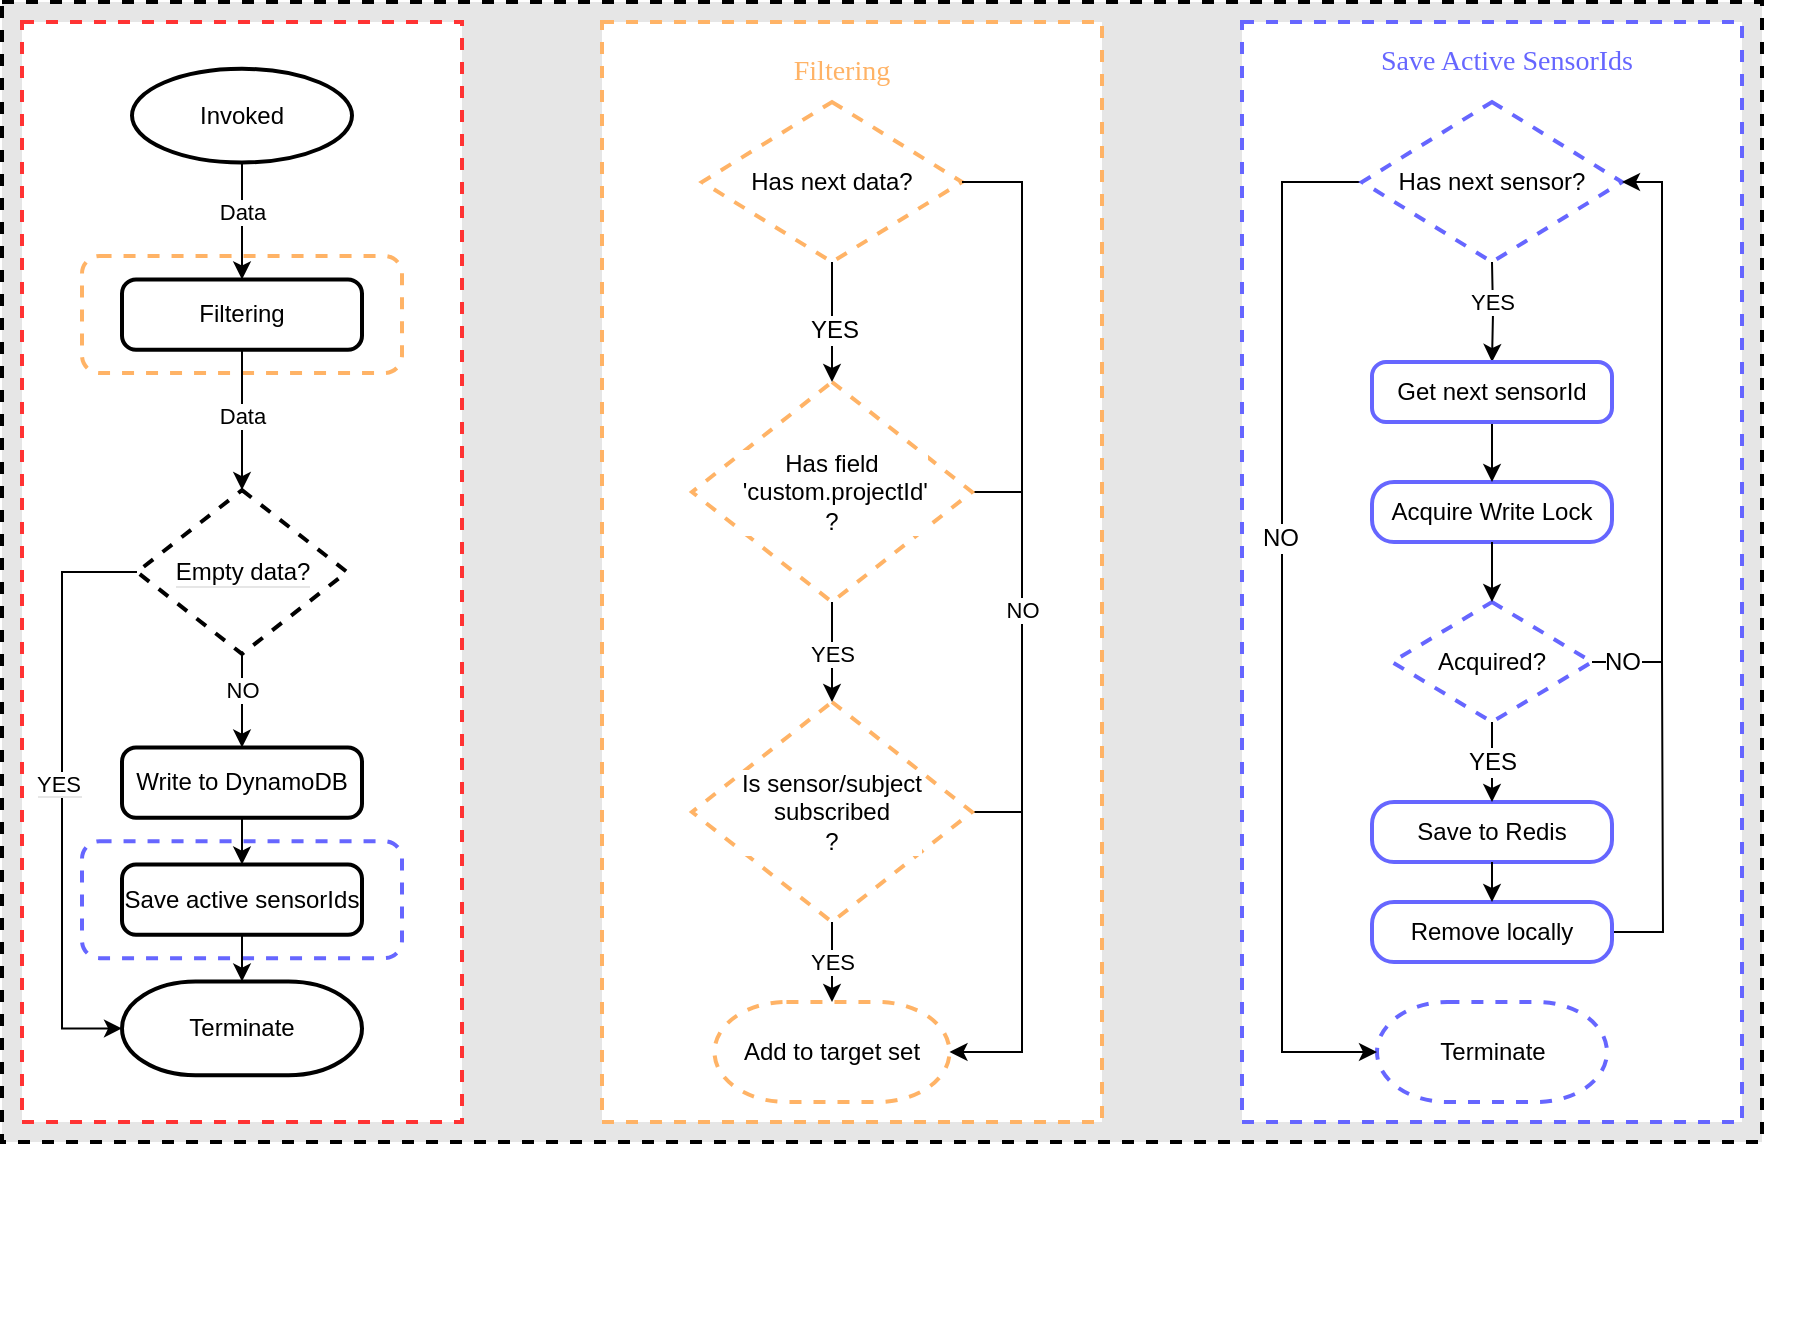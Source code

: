 <mxfile version="20.5.3" type="github">
  <diagram id="m2yf274t8tq8ouvesx9-" name="Page-1">
    <mxGraphModel dx="1426" dy="1963" grid="1" gridSize="10" guides="1" tooltips="1" connect="1" arrows="1" fold="1" page="1" pageScale="1" pageWidth="827" pageHeight="1169" math="0" shadow="0">
      <root>
        <mxCell id="0" />
        <mxCell id="1" parent="0" />
        <mxCell id="zfzZaOAXR4KBhkY2sdG--199" value="" style="rounded=0;whiteSpace=wrap;html=1;dashed=1;labelBackgroundColor=#FFFFFF;strokeColor=#000000;strokeWidth=2;fontFamily=Helvetica;fontSize=12;fontColor=#6666FF;fillColor=#E6E6E6;gradientColor=none;" parent="1" vertex="1">
          <mxGeometry x="70" y="-90" width="880" height="570" as="geometry" />
        </mxCell>
        <mxCell id="zfzZaOAXR4KBhkY2sdG--198" value="" style="group" parent="1" vertex="1" connectable="0">
          <mxGeometry x="80" y="-80" width="890" height="650" as="geometry" />
        </mxCell>
        <mxCell id="zfzZaOAXR4KBhkY2sdG--197" value="" style="group" parent="zfzZaOAXR4KBhkY2sdG--198" vertex="1" connectable="0">
          <mxGeometry width="890" height="650" as="geometry" />
        </mxCell>
        <mxCell id="zfzZaOAXR4KBhkY2sdG--44" value="" style="rounded=0;whiteSpace=wrap;html=1;dashed=1;labelBackgroundColor=#E6E6E6;strokeColor=#FF3333;strokeWidth=2;fillColor=#FFFFFF;gradientColor=none;align=center;container=0;" parent="zfzZaOAXR4KBhkY2sdG--197" vertex="1">
          <mxGeometry width="220" height="550" as="geometry" />
        </mxCell>
        <mxCell id="zfzZaOAXR4KBhkY2sdG--39" value="" style="rounded=1;whiteSpace=wrap;html=1;dashed=1;labelBackgroundColor=#E6E6E6;strokeWidth=2;fillColor=#FFFFFF;gradientColor=none;strokeColor=#6666FF;align=center;container=0;" parent="zfzZaOAXR4KBhkY2sdG--197" vertex="1">
          <mxGeometry x="30" y="409.574" width="160" height="58.511" as="geometry" />
        </mxCell>
        <mxCell id="zfzZaOAXR4KBhkY2sdG--38" value="" style="rounded=1;whiteSpace=wrap;html=1;dashed=1;labelBackgroundColor=#E6E6E6;strokeWidth=2;fillColor=#FFFFFF;gradientColor=none;strokeColor=#FFB366;align=center;container=0;" parent="zfzZaOAXR4KBhkY2sdG--197" vertex="1">
          <mxGeometry x="30" y="117.021" width="160" height="58.511" as="geometry" />
        </mxCell>
        <mxCell id="zfzZaOAXR4KBhkY2sdG--1" value="Terminate" style="strokeWidth=2;html=1;shape=mxgraph.flowchart.terminator;whiteSpace=wrap;align=center;container=0;" parent="zfzZaOAXR4KBhkY2sdG--197" vertex="1">
          <mxGeometry x="50" y="479.787" width="120" height="46.809" as="geometry" />
        </mxCell>
        <mxCell id="zfzZaOAXR4KBhkY2sdG--2" value="Invoked" style="strokeWidth=2;html=1;shape=mxgraph.flowchart.start_1;whiteSpace=wrap;align=center;container=0;" parent="zfzZaOAXR4KBhkY2sdG--197" vertex="1">
          <mxGeometry x="55" y="23.404" width="110" height="46.809" as="geometry" />
        </mxCell>
        <mxCell id="zfzZaOAXR4KBhkY2sdG--3" value="Filtering" style="rounded=1;whiteSpace=wrap;html=1;absoluteArcSize=1;arcSize=14;strokeWidth=2;align=center;container=0;" parent="zfzZaOAXR4KBhkY2sdG--197" vertex="1">
          <mxGeometry x="50" y="128.723" width="120" height="35.106" as="geometry" />
        </mxCell>
        <mxCell id="zfzZaOAXR4KBhkY2sdG--4" style="edgeStyle=orthogonalEdgeStyle;rounded=0;orthogonalLoop=1;jettySize=auto;html=1;entryX=0.5;entryY=0;entryDx=0;entryDy=0;align=center;" parent="zfzZaOAXR4KBhkY2sdG--197" source="zfzZaOAXR4KBhkY2sdG--2" target="zfzZaOAXR4KBhkY2sdG--3" edge="1">
          <mxGeometry relative="1" as="geometry" />
        </mxCell>
        <mxCell id="zfzZaOAXR4KBhkY2sdG--5" value="Data" style="edgeLabel;html=1;align=center;verticalAlign=middle;resizable=0;points=[];labelBackgroundColor=#FFFFFF;container=0;" parent="zfzZaOAXR4KBhkY2sdG--4" vertex="1" connectable="0">
          <mxGeometry x="-0.143" y="3" relative="1" as="geometry">
            <mxPoint x="-3" as="offset" />
          </mxGeometry>
        </mxCell>
        <mxCell id="zfzZaOAXR4KBhkY2sdG--21" style="edgeStyle=orthogonalEdgeStyle;rounded=0;orthogonalLoop=1;jettySize=auto;html=1;entryX=0;entryY=0.5;entryDx=0;entryDy=0;entryPerimeter=0;exitX=0;exitY=0.5;exitDx=0;exitDy=0;exitPerimeter=0;align=center;" parent="zfzZaOAXR4KBhkY2sdG--197" source="zfzZaOAXR4KBhkY2sdG--33" target="zfzZaOAXR4KBhkY2sdG--1" edge="1">
          <mxGeometry relative="1" as="geometry">
            <mxPoint x="50" y="275" as="sourcePoint" />
            <Array as="points">
              <mxPoint x="20" y="275" />
              <mxPoint x="20" y="503.191" />
            </Array>
          </mxGeometry>
        </mxCell>
        <mxCell id="zfzZaOAXR4KBhkY2sdG--23" value="&lt;span style=&quot;background-color: rgb(255, 255, 255);&quot;&gt;YES&lt;/span&gt;" style="edgeLabel;html=1;align=center;verticalAlign=middle;resizable=0;points=[];labelBackgroundColor=#E6E6E6;container=0;" parent="zfzZaOAXR4KBhkY2sdG--21" vertex="1" connectable="0">
          <mxGeometry x="-0.033" y="-2" relative="1" as="geometry">
            <mxPoint as="offset" />
          </mxGeometry>
        </mxCell>
        <mxCell id="zfzZaOAXR4KBhkY2sdG--37" style="edgeStyle=orthogonalEdgeStyle;rounded=0;orthogonalLoop=1;jettySize=auto;html=1;entryX=0.5;entryY=0;entryDx=0;entryDy=0;entryPerimeter=0;labelBackgroundColor=#E6E6E6;align=center;" parent="zfzZaOAXR4KBhkY2sdG--197" source="zfzZaOAXR4KBhkY2sdG--17" target="zfzZaOAXR4KBhkY2sdG--1" edge="1">
          <mxGeometry relative="1" as="geometry" />
        </mxCell>
        <mxCell id="zfzZaOAXR4KBhkY2sdG--17" value="Save active sensorIds" style="rounded=1;whiteSpace=wrap;html=1;absoluteArcSize=1;arcSize=14;strokeWidth=2;align=center;container=0;" parent="zfzZaOAXR4KBhkY2sdG--197" vertex="1">
          <mxGeometry x="50" y="421.277" width="120" height="35.106" as="geometry" />
        </mxCell>
        <mxCell id="zfzZaOAXR4KBhkY2sdG--36" style="edgeStyle=orthogonalEdgeStyle;rounded=0;orthogonalLoop=1;jettySize=auto;html=1;entryX=0.5;entryY=0;entryDx=0;entryDy=0;labelBackgroundColor=#E6E6E6;align=center;" parent="zfzZaOAXR4KBhkY2sdG--197" source="zfzZaOAXR4KBhkY2sdG--27" target="zfzZaOAXR4KBhkY2sdG--17" edge="1">
          <mxGeometry relative="1" as="geometry" />
        </mxCell>
        <mxCell id="zfzZaOAXR4KBhkY2sdG--27" value="Write to DynamoDB" style="rounded=1;whiteSpace=wrap;html=1;absoluteArcSize=1;arcSize=14;strokeWidth=2;align=center;container=0;" parent="zfzZaOAXR4KBhkY2sdG--197" vertex="1">
          <mxGeometry x="50" y="362.766" width="120" height="35.106" as="geometry" />
        </mxCell>
        <mxCell id="zfzZaOAXR4KBhkY2sdG--34" style="edgeStyle=orthogonalEdgeStyle;rounded=0;orthogonalLoop=1;jettySize=auto;html=1;entryX=0.5;entryY=0;entryDx=0;entryDy=0;labelBackgroundColor=#E6E6E6;align=center;" parent="zfzZaOAXR4KBhkY2sdG--197" source="zfzZaOAXR4KBhkY2sdG--33" target="zfzZaOAXR4KBhkY2sdG--27" edge="1">
          <mxGeometry relative="1" as="geometry" />
        </mxCell>
        <mxCell id="zfzZaOAXR4KBhkY2sdG--35" value="NO" style="edgeLabel;html=1;align=center;verticalAlign=middle;resizable=0;points=[];labelBackgroundColor=#FFFFFF;container=0;" parent="zfzZaOAXR4KBhkY2sdG--34" vertex="1" connectable="0">
          <mxGeometry x="-0.236" relative="1" as="geometry">
            <mxPoint as="offset" />
          </mxGeometry>
        </mxCell>
        <mxCell id="zfzZaOAXR4KBhkY2sdG--117" value="" style="edgeStyle=orthogonalEdgeStyle;rounded=0;orthogonalLoop=1;jettySize=auto;html=1;labelBackgroundColor=#E6E6E6;align=center;startArrow=none;startFill=0;endArrow=none;endFill=0;" parent="zfzZaOAXR4KBhkY2sdG--197" source="zfzZaOAXR4KBhkY2sdG--33" target="zfzZaOAXR4KBhkY2sdG--3" edge="1">
          <mxGeometry relative="1" as="geometry" />
        </mxCell>
        <mxCell id="zfzZaOAXR4KBhkY2sdG--33" value="&lt;span style=&quot;background-color: rgb(255, 255, 255);&quot;&gt;Empty data?&lt;/span&gt;" style="strokeWidth=2;html=1;shape=mxgraph.flowchart.decision;whiteSpace=wrap;rounded=0;dashed=1;labelBackgroundColor=#E6E6E6;fillColor=#FFFFFF;gradientColor=none;align=center;container=0;" parent="zfzZaOAXR4KBhkY2sdG--197" vertex="1">
          <mxGeometry x="57.5" y="234.043" width="105" height="81.915" as="geometry" />
        </mxCell>
        <mxCell id="zfzZaOAXR4KBhkY2sdG--9" style="edgeStyle=orthogonalEdgeStyle;rounded=0;orthogonalLoop=1;jettySize=auto;html=1;entryX=0.5;entryY=0;entryDx=0;entryDy=0;entryPerimeter=0;align=center;" parent="zfzZaOAXR4KBhkY2sdG--197" source="zfzZaOAXR4KBhkY2sdG--3" target="zfzZaOAXR4KBhkY2sdG--33" edge="1">
          <mxGeometry relative="1" as="geometry">
            <mxPoint x="110" y="222.34" as="targetPoint" />
          </mxGeometry>
        </mxCell>
        <mxCell id="zfzZaOAXR4KBhkY2sdG--31" value="Data" style="edgeLabel;html=1;align=center;verticalAlign=middle;resizable=0;points=[];container=0;" parent="zfzZaOAXR4KBhkY2sdG--9" vertex="1" connectable="0">
          <mxGeometry x="0.28" y="2" relative="1" as="geometry">
            <mxPoint x="-2" y="-12" as="offset" />
          </mxGeometry>
        </mxCell>
        <mxCell id="zfzZaOAXR4KBhkY2sdG--195" value="" style="group" parent="zfzZaOAXR4KBhkY2sdG--198" vertex="1" connectable="0">
          <mxGeometry x="290" width="250" height="550" as="geometry" />
        </mxCell>
        <mxCell id="zfzZaOAXR4KBhkY2sdG--48" value="" style="rounded=0;whiteSpace=wrap;html=1;dashed=1;labelBackgroundColor=#E6E6E6;strokeColor=#FFB366;strokeWidth=2;fillColor=#FFFFFF;gradientColor=none;align=center;container=0;" parent="zfzZaOAXR4KBhkY2sdG--195" vertex="1">
          <mxGeometry width="250" height="550" as="geometry" />
        </mxCell>
        <mxCell id="zfzZaOAXR4KBhkY2sdG--135" style="rounded=0;orthogonalLoop=1;jettySize=auto;html=1;labelBackgroundColor=#E6E6E6;endArrow=none;endFill=0;jumpStyle=arc;align=center;" parent="zfzZaOAXR4KBhkY2sdG--195" source="zfzZaOAXR4KBhkY2sdG--122" edge="1">
          <mxGeometry relative="1" as="geometry">
            <mxPoint x="210" y="235" as="targetPoint" />
          </mxGeometry>
        </mxCell>
        <mxCell id="zfzZaOAXR4KBhkY2sdG--122" value="Has field&lt;br&gt;&amp;nbsp;&#39;custom.projectId&#39;&lt;br&gt;?" style="strokeWidth=2;html=1;shape=mxgraph.flowchart.decision;whiteSpace=wrap;rounded=1;dashed=1;labelBackgroundColor=#FFFFFF;strokeColor=#FFB366;fillColor=#FFFFFF;gradientColor=none;align=center;container=0;" parent="zfzZaOAXR4KBhkY2sdG--195" vertex="1">
          <mxGeometry x="45" y="180" width="140" height="110" as="geometry" />
        </mxCell>
        <mxCell id="zfzZaOAXR4KBhkY2sdG--123" value="Add to target set" style="strokeWidth=2;html=1;shape=mxgraph.flowchart.terminator;whiteSpace=wrap;rounded=1;dashed=1;labelBackgroundColor=#FFFFFF;strokeColor=#FFB366;fillColor=#FFFFFF;gradientColor=none;align=center;container=0;" parent="zfzZaOAXR4KBhkY2sdG--195" vertex="1">
          <mxGeometry x="56.25" y="490" width="117.5" height="50" as="geometry" />
        </mxCell>
        <mxCell id="zfzZaOAXR4KBhkY2sdG--129" style="edgeStyle=orthogonalEdgeStyle;rounded=0;orthogonalLoop=1;jettySize=auto;html=1;entryX=0.5;entryY=0;entryDx=0;entryDy=0;entryPerimeter=0;labelBackgroundColor=#E6E6E6;align=center;" parent="zfzZaOAXR4KBhkY2sdG--195" source="zfzZaOAXR4KBhkY2sdG--124" target="zfzZaOAXR4KBhkY2sdG--123" edge="1">
          <mxGeometry relative="1" as="geometry" />
        </mxCell>
        <mxCell id="zfzZaOAXR4KBhkY2sdG--131" value="YES" style="edgeLabel;html=1;align=center;verticalAlign=middle;resizable=0;points=[];container=0;" parent="zfzZaOAXR4KBhkY2sdG--129" vertex="1" connectable="0">
          <mxGeometry x="-0.8" y="2" relative="1" as="geometry">
            <mxPoint x="-2" y="16" as="offset" />
          </mxGeometry>
        </mxCell>
        <mxCell id="zfzZaOAXR4KBhkY2sdG--140" style="jumpStyle=arc;orthogonalLoop=1;jettySize=auto;html=1;labelBackgroundColor=#E6E6E6;fontFamily=Comic Sans MS;fontSize=14;fontColor=#FFB366;endArrow=none;endFill=0;elbow=vertical;align=center;" parent="zfzZaOAXR4KBhkY2sdG--195" source="zfzZaOAXR4KBhkY2sdG--124" edge="1">
          <mxGeometry relative="1" as="geometry">
            <mxPoint x="210" y="395" as="targetPoint" />
          </mxGeometry>
        </mxCell>
        <mxCell id="zfzZaOAXR4KBhkY2sdG--124" value="Is sensor/subject&lt;br&gt;subscribed&lt;br&gt;?" style="strokeWidth=2;html=1;shape=mxgraph.flowchart.decision;whiteSpace=wrap;rounded=1;dashed=1;labelBackgroundColor=#FFFFFF;strokeColor=#FFB366;fillColor=#FFFFFF;gradientColor=none;align=center;container=0;" parent="zfzZaOAXR4KBhkY2sdG--195" vertex="1">
          <mxGeometry x="45" y="340" width="140" height="110" as="geometry" />
        </mxCell>
        <mxCell id="zfzZaOAXR4KBhkY2sdG--127" style="edgeStyle=orthogonalEdgeStyle;rounded=0;orthogonalLoop=1;jettySize=auto;html=1;entryX=0.5;entryY=0;entryDx=0;entryDy=0;entryPerimeter=0;labelBackgroundColor=#E6E6E6;align=center;" parent="zfzZaOAXR4KBhkY2sdG--195" source="zfzZaOAXR4KBhkY2sdG--122" target="zfzZaOAXR4KBhkY2sdG--124" edge="1">
          <mxGeometry relative="1" as="geometry" />
        </mxCell>
        <mxCell id="zfzZaOAXR4KBhkY2sdG--130" value="YES" style="edgeLabel;html=1;align=center;verticalAlign=middle;resizable=0;points=[];container=0;" parent="zfzZaOAXR4KBhkY2sdG--127" vertex="1" connectable="0">
          <mxGeometry x="0.2" y="-1" relative="1" as="geometry">
            <mxPoint x="1" y="-4" as="offset" />
          </mxGeometry>
        </mxCell>
        <mxCell id="zfzZaOAXR4KBhkY2sdG--136" value="&lt;font color=&quot;#ffb366&quot; style=&quot;font-size: 14px;&quot; face=&quot;Comic Sans MS&quot;&gt;Filtering&lt;/font&gt;" style="text;html=1;strokeColor=none;fillColor=none;align=center;verticalAlign=middle;whiteSpace=wrap;rounded=0;dashed=1;labelBackgroundColor=#FFFFFF;strokeWidth=2;container=0;" parent="zfzZaOAXR4KBhkY2sdG--195" vertex="1">
          <mxGeometry x="90" y="10" width="60" height="30" as="geometry" />
        </mxCell>
        <mxCell id="zfzZaOAXR4KBhkY2sdG--190" style="edgeStyle=orthogonalEdgeStyle;rounded=0;jumpStyle=none;orthogonalLoop=1;jettySize=auto;html=1;entryX=0.5;entryY=0;entryDx=0;entryDy=0;entryPerimeter=0;labelBackgroundColor=#FFFFFF;strokeColor=#000000;fontFamily=Helvetica;fontSize=12;fontColor=#000000;startArrow=none;startFill=0;endArrow=classic;endFill=1;elbow=vertical;align=center;" parent="zfzZaOAXR4KBhkY2sdG--195" source="zfzZaOAXR4KBhkY2sdG--141" target="zfzZaOAXR4KBhkY2sdG--122" edge="1">
          <mxGeometry relative="1" as="geometry" />
        </mxCell>
        <mxCell id="zfzZaOAXR4KBhkY2sdG--191" value="YES" style="edgeLabel;html=1;align=center;verticalAlign=middle;resizable=0;points=[];fontSize=12;fontFamily=Helvetica;fontColor=#000000;container=0;" parent="zfzZaOAXR4KBhkY2sdG--190" vertex="1" connectable="0">
          <mxGeometry x="0.139" y="1" relative="1" as="geometry">
            <mxPoint as="offset" />
          </mxGeometry>
        </mxCell>
        <mxCell id="zfzZaOAXR4KBhkY2sdG--141" value="&lt;font color=&quot;#000000&quot; style=&quot;font-size: 12px;&quot; face=&quot;Helvetica&quot;&gt;Has next data?&lt;/font&gt;" style="strokeWidth=2;html=1;shape=mxgraph.flowchart.decision;whiteSpace=wrap;rounded=1;dashed=1;labelBackgroundColor=#FFFFFF;strokeColor=#FFB366;fontFamily=Comic Sans MS;fontSize=14;fontColor=#FFB366;fillColor=#FFFFFF;gradientColor=none;align=center;container=0;" parent="zfzZaOAXR4KBhkY2sdG--195" vertex="1">
          <mxGeometry x="50" y="40" width="130" height="80" as="geometry" />
        </mxCell>
        <mxCell id="zfzZaOAXR4KBhkY2sdG--133" style="edgeStyle=orthogonalEdgeStyle;rounded=0;orthogonalLoop=1;jettySize=auto;html=1;entryX=1;entryY=0.5;entryDx=0;entryDy=0;entryPerimeter=0;labelBackgroundColor=#E6E6E6;exitX=1;exitY=0.5;exitDx=0;exitDy=0;exitPerimeter=0;align=center;" parent="zfzZaOAXR4KBhkY2sdG--195" source="zfzZaOAXR4KBhkY2sdG--141" target="zfzZaOAXR4KBhkY2sdG--123" edge="1">
          <mxGeometry relative="1" as="geometry">
            <mxPoint x="180" y="100" as="sourcePoint" />
            <Array as="points">
              <mxPoint x="210" y="80" />
              <mxPoint x="210" y="515" />
            </Array>
          </mxGeometry>
        </mxCell>
        <mxCell id="zfzZaOAXR4KBhkY2sdG--134" value="NO" style="edgeLabel;html=1;align=center;verticalAlign=middle;resizable=0;points=[];container=0;" parent="zfzZaOAXR4KBhkY2sdG--133" vertex="1" connectable="0">
          <mxGeometry x="-0.131" y="-4" relative="1" as="geometry">
            <mxPoint x="4" y="26" as="offset" />
          </mxGeometry>
        </mxCell>
        <mxCell id="zfzZaOAXR4KBhkY2sdG--196" value="" style="group" parent="zfzZaOAXR4KBhkY2sdG--198" vertex="1" connectable="0">
          <mxGeometry x="610" width="250" height="550" as="geometry" />
        </mxCell>
        <mxCell id="zfzZaOAXR4KBhkY2sdG--72" value="" style="rounded=0;whiteSpace=wrap;html=1;dashed=1;labelBackgroundColor=#E6E6E6;strokeColor=#6666FF;strokeWidth=2;fillColor=#FFFFFF;gradientColor=none;align=center;container=0;" parent="zfzZaOAXR4KBhkY2sdG--196" vertex="1">
          <mxGeometry width="250" height="550" as="geometry" />
        </mxCell>
        <mxCell id="zfzZaOAXR4KBhkY2sdG--116" value="Acquire Write Lock" style="rounded=1;whiteSpace=wrap;html=1;absoluteArcSize=1;arcSize=22;strokeWidth=2;strokeColor=#6666FF;align=center;container=0;" parent="zfzZaOAXR4KBhkY2sdG--196" vertex="1">
          <mxGeometry x="65" y="230" width="120" height="30" as="geometry" />
        </mxCell>
        <mxCell id="zfzZaOAXR4KBhkY2sdG--120" style="edgeStyle=orthogonalEdgeStyle;rounded=0;orthogonalLoop=1;jettySize=auto;html=1;entryX=0.5;entryY=0;entryDx=0;entryDy=0;labelBackgroundColor=#E6E6E6;align=center;" parent="zfzZaOAXR4KBhkY2sdG--196" source="zfzZaOAXR4KBhkY2sdG--118" target="zfzZaOAXR4KBhkY2sdG--116" edge="1">
          <mxGeometry relative="1" as="geometry" />
        </mxCell>
        <mxCell id="zfzZaOAXR4KBhkY2sdG--145" value="Save to Redis" style="rounded=1;whiteSpace=wrap;html=1;absoluteArcSize=1;arcSize=22;strokeWidth=2;strokeColor=#6666FF;align=center;container=0;" parent="zfzZaOAXR4KBhkY2sdG--196" vertex="1">
          <mxGeometry x="65" y="390" width="120" height="30" as="geometry" />
        </mxCell>
        <mxCell id="zfzZaOAXR4KBhkY2sdG--149" value="YES" style="edgeStyle=none;jumpStyle=arc;orthogonalLoop=1;jettySize=auto;html=1;labelBackgroundColor=#FFFFFF;fontFamily=Helvetica;fontSize=12;fontColor=#000000;endArrow=classic;endFill=1;elbow=vertical;align=center;" parent="zfzZaOAXR4KBhkY2sdG--196" source="zfzZaOAXR4KBhkY2sdG--146" target="zfzZaOAXR4KBhkY2sdG--145" edge="1">
          <mxGeometry relative="1" as="geometry" />
        </mxCell>
        <mxCell id="zfzZaOAXR4KBhkY2sdG--146" value="Acquired?" style="strokeWidth=2;html=1;shape=mxgraph.flowchart.decision;whiteSpace=wrap;rounded=1;dashed=1;labelBackgroundColor=#FFFFFF;strokeColor=#6666FF;fontFamily=Helvetica;fontSize=12;fontColor=#000000;fillColor=#FFFFFF;gradientColor=none;align=center;container=0;" parent="zfzZaOAXR4KBhkY2sdG--196" vertex="1">
          <mxGeometry x="75" y="290" width="100" height="60" as="geometry" />
        </mxCell>
        <mxCell id="zfzZaOAXR4KBhkY2sdG--147" style="edgeStyle=none;jumpStyle=arc;orthogonalLoop=1;jettySize=auto;html=1;entryX=0.5;entryY=0;entryDx=0;entryDy=0;entryPerimeter=0;labelBackgroundColor=#E6E6E6;fontFamily=Helvetica;fontSize=12;fontColor=#000000;endArrow=classic;endFill=1;elbow=vertical;align=center;" parent="zfzZaOAXR4KBhkY2sdG--196" source="zfzZaOAXR4KBhkY2sdG--116" target="zfzZaOAXR4KBhkY2sdG--146" edge="1">
          <mxGeometry relative="1" as="geometry" />
        </mxCell>
        <mxCell id="zfzZaOAXR4KBhkY2sdG--150" value="Terminate" style="strokeWidth=2;html=1;shape=mxgraph.flowchart.terminator;whiteSpace=wrap;rounded=1;dashed=1;labelBackgroundColor=#FFFFFF;strokeColor=#6666FF;fontFamily=Helvetica;fontSize=12;fontColor=#000000;fillColor=#FFFFFF;gradientColor=none;align=center;container=0;" parent="zfzZaOAXR4KBhkY2sdG--196" vertex="1">
          <mxGeometry x="67.5" y="490" width="115" height="50" as="geometry" />
        </mxCell>
        <mxCell id="zfzZaOAXR4KBhkY2sdG--188" style="edgeStyle=orthogonalEdgeStyle;rounded=0;jumpStyle=none;orthogonalLoop=1;jettySize=auto;html=1;labelBackgroundColor=#FFFFFF;fontFamily=Helvetica;fontSize=12;fontColor=#000000;startArrow=none;startFill=0;endArrow=none;endFill=0;elbow=vertical;align=center;" parent="zfzZaOAXR4KBhkY2sdG--196" source="zfzZaOAXR4KBhkY2sdG--179" edge="1">
          <mxGeometry relative="1" as="geometry">
            <mxPoint x="210" y="320" as="targetPoint" />
          </mxGeometry>
        </mxCell>
        <mxCell id="zfzZaOAXR4KBhkY2sdG--179" value="Remove locally" style="rounded=1;whiteSpace=wrap;html=1;absoluteArcSize=1;arcSize=22;strokeWidth=2;strokeColor=#6666FF;align=center;container=0;" parent="zfzZaOAXR4KBhkY2sdG--196" vertex="1">
          <mxGeometry x="65" y="440" width="120" height="30" as="geometry" />
        </mxCell>
        <mxCell id="zfzZaOAXR4KBhkY2sdG--151" style="edgeStyle=none;jumpStyle=arc;orthogonalLoop=1;jettySize=auto;html=1;entryX=0.5;entryY=0;entryDx=0;entryDy=0;labelBackgroundColor=#FFFFFF;fontFamily=Helvetica;fontSize=12;fontColor=#000000;endArrow=classic;endFill=1;elbow=vertical;align=center;" parent="zfzZaOAXR4KBhkY2sdG--196" source="zfzZaOAXR4KBhkY2sdG--145" target="zfzZaOAXR4KBhkY2sdG--179" edge="1">
          <mxGeometry relative="1" as="geometry" />
        </mxCell>
        <mxCell id="zfzZaOAXR4KBhkY2sdG--184" style="edgeStyle=orthogonalEdgeStyle;rounded=0;jumpStyle=none;orthogonalLoop=1;jettySize=auto;html=1;entryX=0;entryY=0.5;entryDx=0;entryDy=0;entryPerimeter=0;labelBackgroundColor=#FFFFFF;fontFamily=Helvetica;fontSize=12;fontColor=#000000;startArrow=none;startFill=0;endArrow=classic;endFill=1;elbow=vertical;align=center;" parent="zfzZaOAXR4KBhkY2sdG--196" source="zfzZaOAXR4KBhkY2sdG--143" target="zfzZaOAXR4KBhkY2sdG--150" edge="1">
          <mxGeometry relative="1" as="geometry">
            <Array as="points">
              <mxPoint x="20" y="80" />
              <mxPoint x="20" y="515" />
            </Array>
          </mxGeometry>
        </mxCell>
        <mxCell id="zfzZaOAXR4KBhkY2sdG--186" value="NO" style="edgeLabel;html=1;align=center;verticalAlign=middle;resizable=0;points=[];fontSize=12;fontFamily=Helvetica;fontColor=#000000;container=0;" parent="zfzZaOAXR4KBhkY2sdG--184" vertex="1" connectable="0">
          <mxGeometry x="-0.166" y="-1" relative="1" as="geometry">
            <mxPoint as="offset" />
          </mxGeometry>
        </mxCell>
        <mxCell id="zfzZaOAXR4KBhkY2sdG--189" value="&lt;font color=&quot;#6666ff&quot; style=&quot;font-size: 14px;&quot; face=&quot;Comic Sans MS&quot;&gt;Save Active SensorIds&lt;/font&gt;" style="text;html=1;strokeColor=none;fillColor=none;align=center;verticalAlign=middle;whiteSpace=wrap;rounded=0;dashed=1;labelBackgroundColor=#FFFFFF;strokeWidth=2;container=0;" parent="zfzZaOAXR4KBhkY2sdG--196" vertex="1">
          <mxGeometry x="45" y="20" width="175" as="geometry" />
        </mxCell>
        <mxCell id="zfzZaOAXR4KBhkY2sdG--119" style="edgeStyle=orthogonalEdgeStyle;rounded=0;orthogonalLoop=1;jettySize=auto;html=1;entryX=0.5;entryY=0;entryDx=0;entryDy=0;labelBackgroundColor=#E6E6E6;align=center;" parent="zfzZaOAXR4KBhkY2sdG--196" target="zfzZaOAXR4KBhkY2sdG--118" edge="1">
          <mxGeometry relative="1" as="geometry">
            <mxPoint x="125" y="120" as="sourcePoint" />
          </mxGeometry>
        </mxCell>
        <mxCell id="zfzZaOAXR4KBhkY2sdG--121" value="YES" style="edgeLabel;html=1;align=center;verticalAlign=middle;resizable=0;points=[];container=0;" parent="zfzZaOAXR4KBhkY2sdG--119" vertex="1" connectable="0">
          <mxGeometry x="-0.72" relative="1" as="geometry">
            <mxPoint y="13" as="offset" />
          </mxGeometry>
        </mxCell>
        <mxCell id="zfzZaOAXR4KBhkY2sdG--118" value="Get next sensorId" style="rounded=1;whiteSpace=wrap;html=1;absoluteArcSize=1;arcSize=14;strokeWidth=2;strokeColor=#6666FF;align=center;container=0;" parent="zfzZaOAXR4KBhkY2sdG--196" vertex="1">
          <mxGeometry x="65" y="170" width="120" height="30" as="geometry" />
        </mxCell>
        <mxCell id="zfzZaOAXR4KBhkY2sdG--143" value="&lt;font color=&quot;#000000&quot; style=&quot;font-size: 12px;&quot; face=&quot;Helvetica&quot;&gt;Has next sensor?&lt;/font&gt;" style="strokeWidth=2;html=1;shape=mxgraph.flowchart.decision;whiteSpace=wrap;rounded=1;dashed=1;labelBackgroundColor=#FFFFFF;strokeColor=#6666FF;fontFamily=Comic Sans MS;fontSize=14;fontColor=#FFB366;fillColor=#FFFFFF;gradientColor=none;align=center;container=0;" parent="zfzZaOAXR4KBhkY2sdG--196" vertex="1">
          <mxGeometry x="60" y="40" width="130" height="80" as="geometry" />
        </mxCell>
        <mxCell id="zfzZaOAXR4KBhkY2sdG--182" style="edgeStyle=orthogonalEdgeStyle;jumpStyle=none;orthogonalLoop=1;jettySize=auto;html=1;entryX=1;entryY=0.5;entryDx=0;entryDy=0;entryPerimeter=0;labelBackgroundColor=#FFFFFF;fontFamily=Helvetica;fontSize=12;fontColor=#000000;startArrow=none;startFill=0;endArrow=classic;endFill=1;elbow=vertical;rounded=0;align=center;" parent="zfzZaOAXR4KBhkY2sdG--196" source="zfzZaOAXR4KBhkY2sdG--146" target="zfzZaOAXR4KBhkY2sdG--143" edge="1">
          <mxGeometry relative="1" as="geometry">
            <Array as="points">
              <mxPoint x="210" y="320" />
              <mxPoint x="210" y="80" />
            </Array>
          </mxGeometry>
        </mxCell>
        <mxCell id="zfzZaOAXR4KBhkY2sdG--183" value="NO" style="edgeLabel;html=1;align=center;verticalAlign=middle;resizable=0;points=[];fontSize=12;fontFamily=Helvetica;fontColor=#000000;container=0;" parent="zfzZaOAXR4KBhkY2sdG--182" vertex="1" connectable="0">
          <mxGeometry x="0.003" y="1" relative="1" as="geometry">
            <mxPoint x="-19" y="113" as="offset" />
          </mxGeometry>
        </mxCell>
      </root>
    </mxGraphModel>
  </diagram>
</mxfile>
